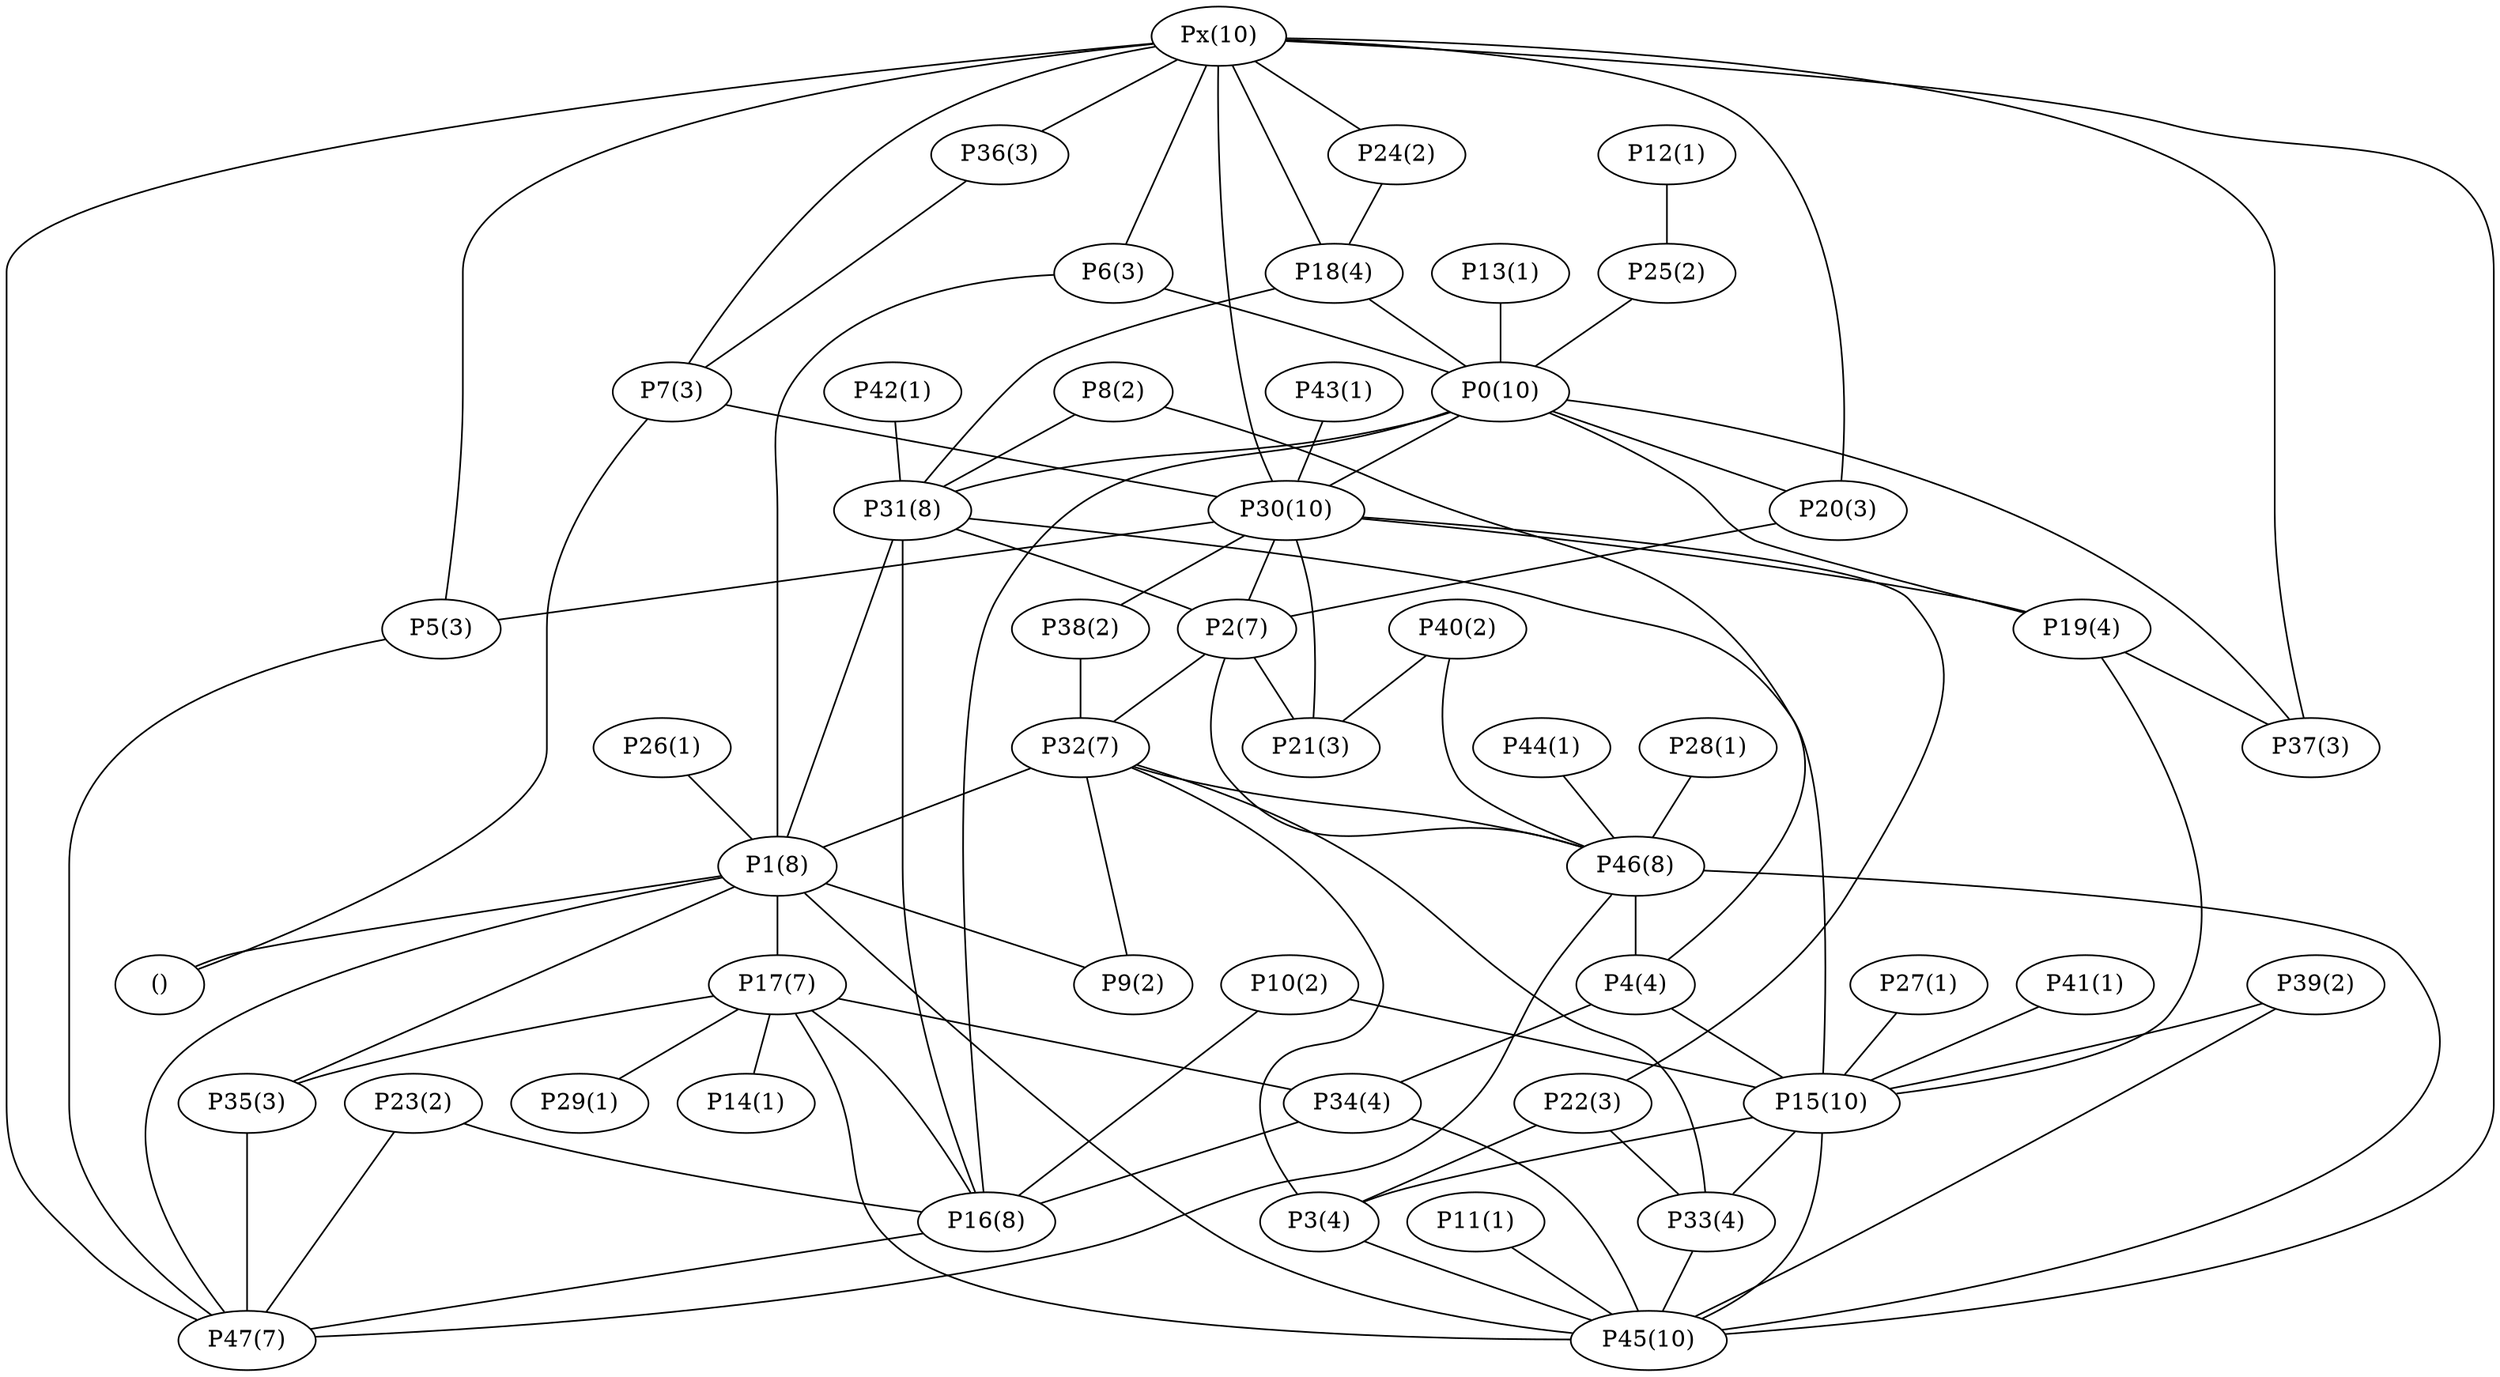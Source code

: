 graph network {
	"Px(10)";
	"P36(3)";
	"P18(4)";
	"P24(2)";
	"P37(3)";
	"P6(3)";
	"P7(3)";
	"P20(3)";
	"P5(3)";
	"P47(7)";
	"P45(10)";
	"P11(1)";
	"P12(1)";
	"P25(2)";
	"P42(1)";
	"P31(8)";
	"P0(10)";
	"P1(8)";
	"P13(1)";
	"P30(10)";
	"()";
	"P43(1)";
	"P26(1)";
	"P16(8)";
	"P19(4)";
	"P38(2)";
	"P21(3)";
	"P22(3)";
	"P2(7)";
	"P32(7)";
	"P8(2)";
	"P4(4)";
	"P44(1)";
	"P46(8)";
	"P27(1)";
	"P15(10)";
	"P40(2)";
	"P10(2)";
	"P28(1)";
	"P9(2)";
	"P35(3)";
	"P17(7)";
	"P3(4)";
	"P33(4)";
	"P34(4)";
	"P14(1)";
	"P29(1)";
	"P39(2)";
	"P41(1)";
	"P23(2)";
	"Px(10)" -- "P36(3)";
	"Px(10)" -- "P18(4)";
	"Px(10)" -- "P24(2)";
	"Px(10)" -- "P37(3)";
	"Px(10)" -- "P6(3)";
	"Px(10)" -- "P7(3)";
	"Px(10)" -- "P20(3)";
	"Px(10)" -- "P5(3)";
	"Px(10)" -- "P47(7)";
	"Px(10)" -- "P45(10)";
	"P11(1)" -- "P45(10)";
	"P12(1)" -- "P25(2)";
	"P24(2)" -- "P18(4)";
	"P36(3)" -- "P7(3)";
	"P42(1)" -- "P31(8)";
	"P6(3)" -- "P0(10)";
	"P6(3)" -- "P1(8)";
	"P18(4)" -- "P0(10)";
	"P18(4)" -- "P31(8)";
	"P13(1)" -- "P0(10)";
	"P25(2)" -- "P0(10)";
	"P7(3)" -- "P30(10)";
	"P7(3)" -- "()";
	"P43(1)" -- "P30(10)";
	"P26(1)" -- "P1(8)";
	"P0(10)" -- "P30(10)";
	"P0(10)" -- "P37(3)";
	"P0(10)" -- "P16(8)";
	"P0(10)" -- "P31(8)";
	"P0(10)" -- "P20(3)";
	"P0(10)" -- "P19(4)";
	"P30(10)" -- "Px(10)";
	"P30(10)" -- "P19(4)";
	"P30(10)" -- "P38(2)";
	"P30(10)" -- "P21(3)";
	"P30(10)" -- "P22(3)";
	"P30(10)" -- "P2(7)";
	"P30(10)" -- "P5(3)";
	"P38(2)" -- "P32(7)";
	"P8(2)" -- "P31(8)";
	"P8(2)" -- "P4(4)";
	"P44(1)" -- "P46(8)";
	"P27(1)" -- "P15(10)";
	"P19(4)" -- "P37(3)";
	"P19(4)" -- "P15(10)";
	"P40(2)" -- "P46(8)";
	"P40(2)" -- "P21(3)";
	"P10(2)" -- "P16(8)";
	"P10(2)" -- "P15(10)";
	"P28(1)" -- "P46(8)";
	"P1(8)" -- "()";
	"P1(8)" -- "P9(2)";
	"P1(8)" -- "P45(10)";
	"P1(8)" -- "P35(3)";
	"P1(8)" -- "P47(7)";
	"P1(8)" -- "P17(7)";
	"P31(8)" -- "P1(8)";
	"P31(8)" -- "P2(7)";
	"P31(8)" -- "P15(10)";
	"P31(8)" -- "P16(8)";
	"P22(3)" -- "P3(4)";
	"P22(3)" -- "P33(4)";
	"P17(7)" -- "P34(4)";
	"P17(7)" -- "P45(10)";
	"P17(7)" -- "P35(3)";
	"P17(7)" -- "P16(8)";
	"P17(7)" -- "P14(1)";
	"P17(7)" -- "P29(1)";
	"P39(2)" -- "P15(10)";
	"P39(2)" -- "P45(10)";
	"P20(3)" -- "P2(7)";
	"P2(7)" -- "P46(8)";
	"P2(7)" -- "P32(7)";
	"P2(7)" -- "P21(3)";
	"P32(7)" -- "P1(8)";
	"P32(7)" -- "P33(4)";
	"P32(7)" -- "P9(2)";
	"P32(7)" -- "P3(4)";
	"P32(7)" -- "P46(8)";
	"P46(8)" -- "P45(10)";
	"P46(8)" -- "P4(4)";
	"P46(8)" -- "P47(7)";
	"P4(4)" -- "P15(10)";
	"P4(4)" -- "P34(4)";
	"P41(1)" -- "P15(10)";
	"P23(2)" -- "P16(8)";
	"P23(2)" -- "P47(7)";
	"P34(4)" -- "P45(10)";
	"P34(4)" -- "P16(8)";
	"P15(10)" -- "P3(4)";
	"P15(10)" -- "P33(4)";
	"P15(10)" -- "P45(10)";
	"P3(4)" -- "P45(10)";
	"P33(4)" -- "P45(10)";
	"P5(3)" -- "P47(7)";
	"P35(3)" -- "P47(7)";
	"P16(8)" -- "P47(7)";
}